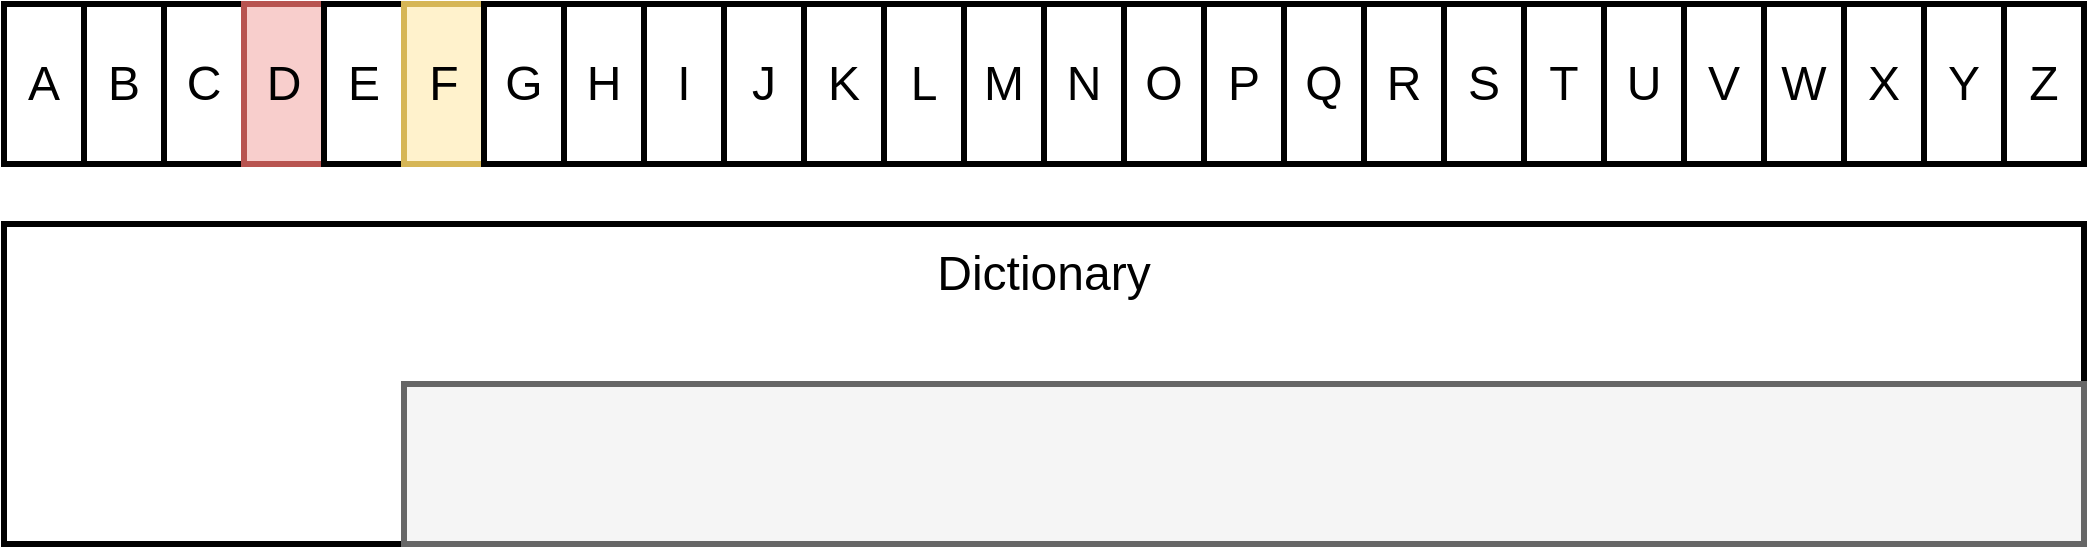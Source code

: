 <mxfile>
    <diagram id="objTApYHlBqCKos3M7rL" name="Page-1">
        <mxGraphModel dx="1024" dy="982" grid="1" gridSize="10" guides="1" tooltips="1" connect="1" arrows="1" fold="1" page="1" pageScale="1" pageWidth="1920" pageHeight="1200" math="0" shadow="0">
            <root>
                <mxCell id="0"/>
                <mxCell id="1" parent="0"/>
                <mxCell id="4" value="" style="rounded=0;whiteSpace=wrap;html=1;fillColor=#FFFFFF;strokeWidth=3;" parent="1" vertex="1">
                    <mxGeometry x="100" y="950" width="1040" height="160" as="geometry"/>
                </mxCell>
                <mxCell id="39" value="&lt;font style=&quot;font-size: 24px&quot;&gt;A&lt;/font&gt;" style="rounded=0;whiteSpace=wrap;html=1;fillColor=#FFFFFF;strokeWidth=3;" parent="1" vertex="1">
                    <mxGeometry x="100" y="840" width="40" height="80" as="geometry"/>
                </mxCell>
                <mxCell id="40" value="&lt;font style=&quot;font-size: 24px&quot;&gt;B&lt;/font&gt;" style="rounded=0;whiteSpace=wrap;html=1;fillColor=#FFFFFF;strokeWidth=3;" parent="1" vertex="1">
                    <mxGeometry x="140" y="840" width="40" height="80" as="geometry"/>
                </mxCell>
                <mxCell id="41" value="&lt;font style=&quot;font-size: 24px&quot;&gt;C&lt;/font&gt;" style="rounded=0;whiteSpace=wrap;html=1;fillColor=#FFFFFF;strokeWidth=3;" parent="1" vertex="1">
                    <mxGeometry x="180" y="840" width="40" height="80" as="geometry"/>
                </mxCell>
                <mxCell id="42" value="&lt;font style=&quot;font-size: 24px&quot;&gt;D&lt;/font&gt;" style="rounded=0;whiteSpace=wrap;html=1;fillColor=#f8cecc;strokeWidth=3;strokeColor=#b85450;" parent="1" vertex="1">
                    <mxGeometry x="220" y="840" width="40" height="80" as="geometry"/>
                </mxCell>
                <mxCell id="43" value="&lt;font style=&quot;font-size: 24px&quot;&gt;E&lt;/font&gt;" style="rounded=0;whiteSpace=wrap;html=1;fillColor=#FFFFFF;strokeWidth=3;" parent="1" vertex="1">
                    <mxGeometry x="260" y="840" width="40" height="80" as="geometry"/>
                </mxCell>
                <mxCell id="44" value="&lt;font style=&quot;font-size: 24px&quot;&gt;F&lt;/font&gt;" style="rounded=0;whiteSpace=wrap;html=1;fillColor=#fff2cc;strokeWidth=3;strokeColor=#d6b656;" parent="1" vertex="1">
                    <mxGeometry x="300" y="840" width="40" height="80" as="geometry"/>
                </mxCell>
                <mxCell id="45" value="&lt;font style=&quot;font-size: 24px&quot;&gt;G&lt;/font&gt;" style="rounded=0;whiteSpace=wrap;html=1;fillColor=#FFFFFF;strokeWidth=3;" parent="1" vertex="1">
                    <mxGeometry x="340" y="840" width="40" height="80" as="geometry"/>
                </mxCell>
                <mxCell id="46" value="&lt;font style=&quot;font-size: 24px&quot;&gt;H&lt;/font&gt;" style="rounded=0;whiteSpace=wrap;html=1;fillColor=#FFFFFF;strokeWidth=3;" parent="1" vertex="1">
                    <mxGeometry x="380" y="840" width="40" height="80" as="geometry"/>
                </mxCell>
                <mxCell id="47" value="&lt;font style=&quot;font-size: 24px&quot;&gt;I&lt;/font&gt;" style="rounded=0;whiteSpace=wrap;html=1;fillColor=#FFFFFF;strokeWidth=3;" parent="1" vertex="1">
                    <mxGeometry x="420" y="840" width="40" height="80" as="geometry"/>
                </mxCell>
                <mxCell id="48" value="&lt;font style=&quot;font-size: 24px&quot;&gt;J&lt;/font&gt;" style="rounded=0;whiteSpace=wrap;html=1;fillColor=#FFFFFF;strokeWidth=3;" parent="1" vertex="1">
                    <mxGeometry x="460" y="840" width="40" height="80" as="geometry"/>
                </mxCell>
                <mxCell id="49" value="&lt;font style=&quot;font-size: 24px&quot;&gt;K&lt;/font&gt;" style="rounded=0;whiteSpace=wrap;html=1;fillColor=#FFFFFF;strokeWidth=3;" parent="1" vertex="1">
                    <mxGeometry x="500" y="840" width="40" height="80" as="geometry"/>
                </mxCell>
                <mxCell id="50" value="&lt;font style=&quot;font-size: 24px&quot;&gt;L&lt;/font&gt;" style="rounded=0;whiteSpace=wrap;html=1;fillColor=#FFFFFF;strokeWidth=3;" parent="1" vertex="1">
                    <mxGeometry x="540" y="840" width="40" height="80" as="geometry"/>
                </mxCell>
                <mxCell id="51" value="&lt;font style=&quot;font-size: 24px&quot;&gt;M&lt;/font&gt;" style="rounded=0;whiteSpace=wrap;html=1;strokeWidth=3;" parent="1" vertex="1">
                    <mxGeometry x="580" y="840" width="40" height="80" as="geometry"/>
                </mxCell>
                <mxCell id="52" value="&lt;font style=&quot;font-size: 24px&quot;&gt;N&lt;/font&gt;" style="rounded=0;whiteSpace=wrap;html=1;fillColor=#FFFFFF;strokeWidth=3;" parent="1" vertex="1">
                    <mxGeometry x="620" y="840" width="40" height="80" as="geometry"/>
                </mxCell>
                <mxCell id="53" value="&lt;font style=&quot;font-size: 24px&quot;&gt;O&lt;/font&gt;" style="rounded=0;whiteSpace=wrap;html=1;fillColor=#FFFFFF;strokeWidth=3;" parent="1" vertex="1">
                    <mxGeometry x="660" y="840" width="40" height="80" as="geometry"/>
                </mxCell>
                <mxCell id="54" value="&lt;font style=&quot;font-size: 24px&quot;&gt;P&lt;/font&gt;" style="rounded=0;whiteSpace=wrap;html=1;fillColor=#FFFFFF;strokeWidth=3;" parent="1" vertex="1">
                    <mxGeometry x="700" y="840" width="40" height="80" as="geometry"/>
                </mxCell>
                <mxCell id="55" value="&lt;font style=&quot;font-size: 24px&quot;&gt;Q&lt;/font&gt;" style="rounded=0;whiteSpace=wrap;html=1;fillColor=#FFFFFF;strokeWidth=3;" parent="1" vertex="1">
                    <mxGeometry x="740" y="840" width="40" height="80" as="geometry"/>
                </mxCell>
                <mxCell id="56" value="&lt;font style=&quot;font-size: 24px&quot;&gt;R&lt;/font&gt;" style="rounded=0;whiteSpace=wrap;html=1;fillColor=#FFFFFF;strokeWidth=3;" parent="1" vertex="1">
                    <mxGeometry x="780" y="840" width="40" height="80" as="geometry"/>
                </mxCell>
                <mxCell id="57" value="&lt;font style=&quot;font-size: 24px&quot;&gt;S&lt;/font&gt;" style="rounded=0;whiteSpace=wrap;html=1;fillColor=#FFFFFF;strokeWidth=3;" parent="1" vertex="1">
                    <mxGeometry x="820" y="840" width="40" height="80" as="geometry"/>
                </mxCell>
                <mxCell id="58" value="&lt;font style=&quot;font-size: 24px&quot;&gt;T&lt;/font&gt;" style="rounded=0;whiteSpace=wrap;html=1;fillColor=#FFFFFF;strokeWidth=3;" parent="1" vertex="1">
                    <mxGeometry x="860" y="840" width="40" height="80" as="geometry"/>
                </mxCell>
                <mxCell id="59" value="&lt;font style=&quot;font-size: 24px&quot;&gt;U&lt;/font&gt;" style="rounded=0;whiteSpace=wrap;html=1;fillColor=#FFFFFF;strokeWidth=3;" parent="1" vertex="1">
                    <mxGeometry x="900" y="840" width="40" height="80" as="geometry"/>
                </mxCell>
                <mxCell id="60" value="&lt;font style=&quot;font-size: 24px&quot;&gt;V&lt;/font&gt;" style="rounded=0;whiteSpace=wrap;html=1;fillColor=#FFFFFF;strokeWidth=3;" parent="1" vertex="1">
                    <mxGeometry x="940" y="840" width="40" height="80" as="geometry"/>
                </mxCell>
                <mxCell id="61" value="&lt;font style=&quot;font-size: 24px&quot;&gt;W&lt;/font&gt;" style="rounded=0;whiteSpace=wrap;html=1;fillColor=#FFFFFF;strokeWidth=3;" parent="1" vertex="1">
                    <mxGeometry x="980" y="840" width="40" height="80" as="geometry"/>
                </mxCell>
                <mxCell id="62" value="&lt;font style=&quot;font-size: 24px&quot;&gt;X&lt;/font&gt;" style="rounded=0;whiteSpace=wrap;html=1;fillColor=#FFFFFF;strokeWidth=3;" parent="1" vertex="1">
                    <mxGeometry x="1020" y="840" width="40" height="80" as="geometry"/>
                </mxCell>
                <mxCell id="63" value="&lt;font style=&quot;font-size: 24px&quot;&gt;Y&lt;/font&gt;" style="rounded=0;whiteSpace=wrap;html=1;fillColor=#FFFFFF;strokeWidth=3;" parent="1" vertex="1">
                    <mxGeometry x="1060" y="840" width="40" height="80" as="geometry"/>
                </mxCell>
                <mxCell id="64" value="&lt;font style=&quot;font-size: 24px&quot;&gt;Z&lt;/font&gt;" style="rounded=0;whiteSpace=wrap;html=1;fillColor=#FFFFFF;strokeWidth=3;" parent="1" vertex="1">
                    <mxGeometry x="1100" y="840" width="40" height="80" as="geometry"/>
                </mxCell>
                <mxCell id="66" value="&lt;font style=&quot;font-size: 24px&quot;&gt;Dictionary&lt;/font&gt;" style="text;html=1;strokeColor=none;fillColor=none;align=center;verticalAlign=middle;whiteSpace=wrap;rounded=0;" parent="1" vertex="1">
                    <mxGeometry x="565" y="960" width="110" height="30" as="geometry"/>
                </mxCell>
                <mxCell id="69" value="" style="rounded=0;whiteSpace=wrap;html=1;fillColor=#f5f5f5;strokeWidth=3;strokeColor=#666666;fontColor=#333333;" parent="1" vertex="1">
                    <mxGeometry x="300" y="1030" width="840" height="80" as="geometry"/>
                </mxCell>
            </root>
        </mxGraphModel>
    </diagram>
</mxfile>